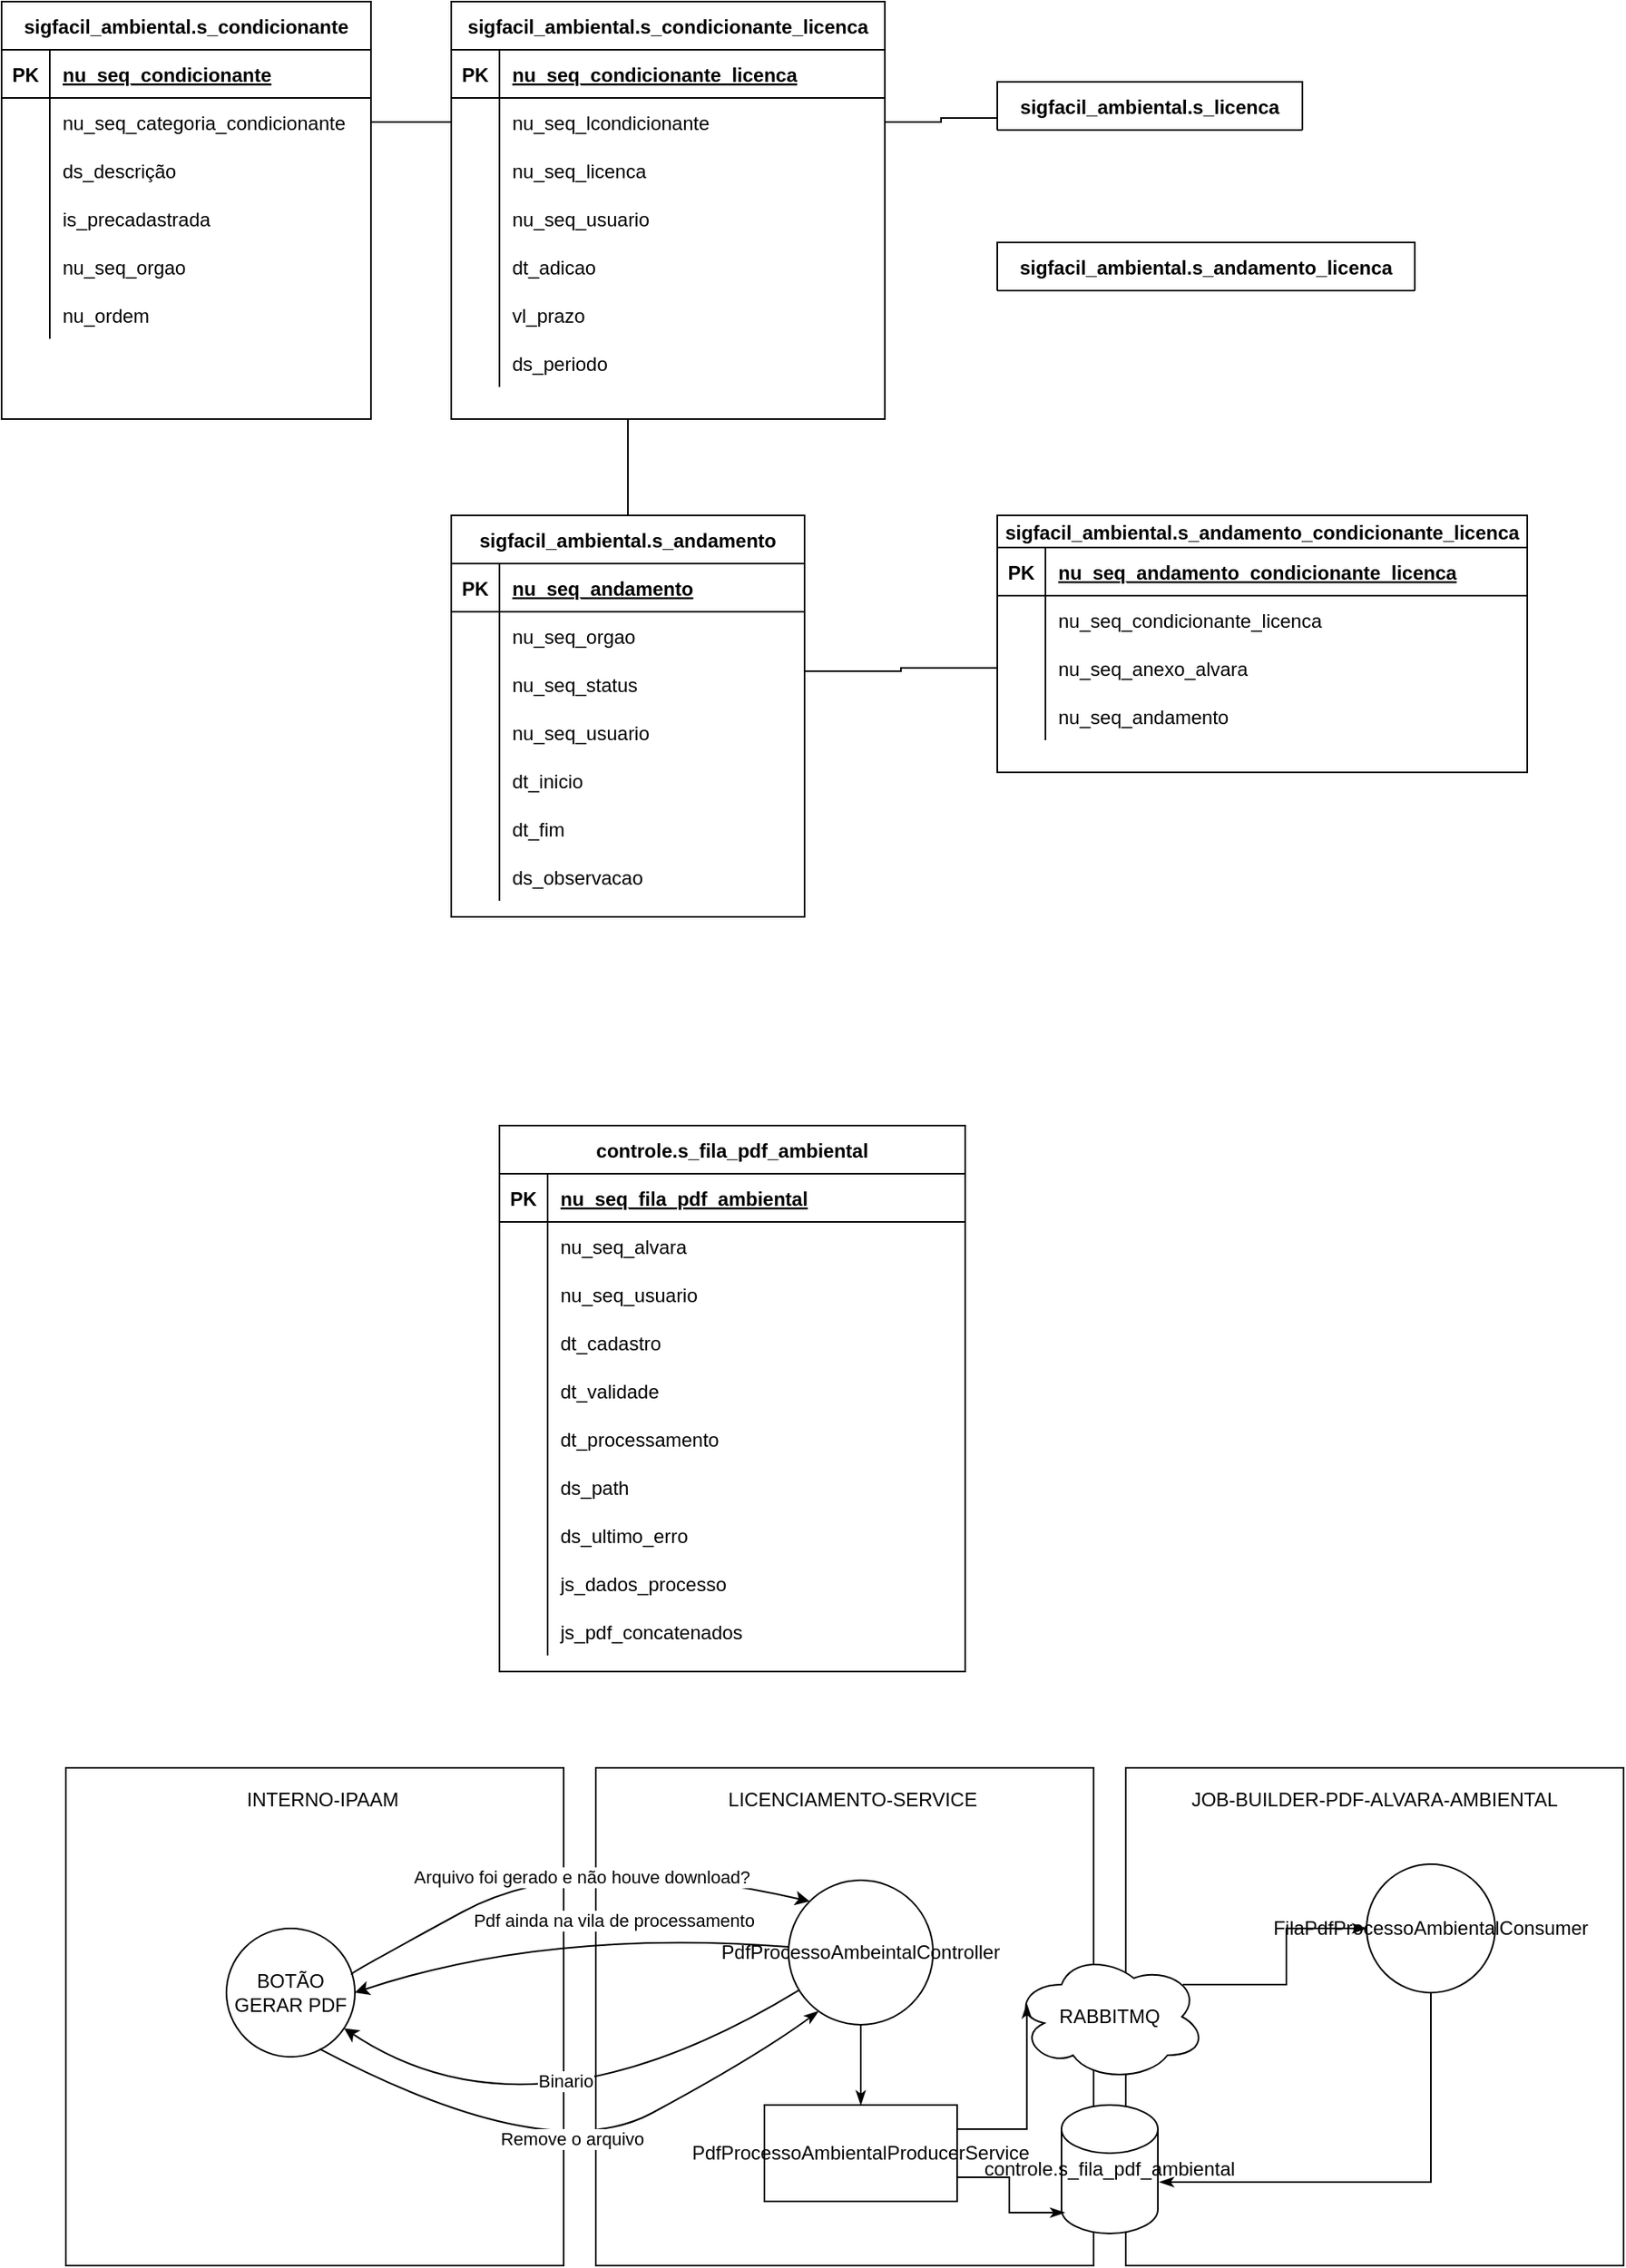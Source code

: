 <mxfile version="13.6.6" type="github">
  <diagram id="R2lEEEUBdFMjLlhIrx00" name="Page-1">
    <mxGraphModel dx="1357" dy="778" grid="1" gridSize="10" guides="1" tooltips="1" connect="1" arrows="1" fold="1" page="1" pageScale="1" pageWidth="850" pageHeight="1100" math="0" shadow="0" extFonts="Permanent Marker^https://fonts.googleapis.com/css?family=Permanent+Marker">
      <root>
        <mxCell id="0" />
        <mxCell id="1" parent="0" />
        <object label="sigfacil_ambiental.s_condicionante" nu_seq_orgao="" id="eV84DK9J-S-9GmUmP68l-13">
          <mxCell style="shape=table;startSize=30;container=1;collapsible=1;childLayout=tableLayout;fixedRows=1;rowLines=0;fontStyle=1;align=center;resizeLast=1;" vertex="1" parent="1">
            <mxGeometry x="20" y="180" width="230" height="260" as="geometry">
              <mxRectangle x="390" y="160" width="230" height="30" as="alternateBounds" />
            </mxGeometry>
          </mxCell>
        </object>
        <mxCell id="eV84DK9J-S-9GmUmP68l-14" value="" style="shape=partialRectangle;collapsible=0;dropTarget=0;pointerEvents=0;fillColor=none;top=0;left=0;bottom=1;right=0;points=[[0,0.5],[1,0.5]];portConstraint=eastwest;" vertex="1" parent="eV84DK9J-S-9GmUmP68l-13">
          <mxGeometry y="30" width="230" height="30" as="geometry" />
        </mxCell>
        <mxCell id="eV84DK9J-S-9GmUmP68l-15" value="PK" style="shape=partialRectangle;connectable=0;fillColor=none;top=0;left=0;bottom=0;right=0;fontStyle=1;overflow=hidden;" vertex="1" parent="eV84DK9J-S-9GmUmP68l-14">
          <mxGeometry width="30" height="30" as="geometry" />
        </mxCell>
        <mxCell id="eV84DK9J-S-9GmUmP68l-16" value="nu_seq_condicionante" style="shape=partialRectangle;connectable=0;fillColor=none;top=0;left=0;bottom=0;right=0;align=left;spacingLeft=6;fontStyle=5;overflow=hidden;" vertex="1" parent="eV84DK9J-S-9GmUmP68l-14">
          <mxGeometry x="30" width="200" height="30" as="geometry" />
        </mxCell>
        <mxCell id="eV84DK9J-S-9GmUmP68l-17" value="" style="shape=partialRectangle;collapsible=0;dropTarget=0;pointerEvents=0;fillColor=none;top=0;left=0;bottom=0;right=0;points=[[0,0.5],[1,0.5]];portConstraint=eastwest;" vertex="1" parent="eV84DK9J-S-9GmUmP68l-13">
          <mxGeometry y="60" width="230" height="30" as="geometry" />
        </mxCell>
        <mxCell id="eV84DK9J-S-9GmUmP68l-18" value="" style="shape=partialRectangle;connectable=0;fillColor=none;top=0;left=0;bottom=0;right=0;editable=1;overflow=hidden;" vertex="1" parent="eV84DK9J-S-9GmUmP68l-17">
          <mxGeometry width="30" height="30" as="geometry" />
        </mxCell>
        <mxCell id="eV84DK9J-S-9GmUmP68l-19" value="nu_seq_categoria_condicionante" style="shape=partialRectangle;connectable=0;fillColor=none;top=0;left=0;bottom=0;right=0;align=left;spacingLeft=6;overflow=hidden;" vertex="1" parent="eV84DK9J-S-9GmUmP68l-17">
          <mxGeometry x="30" width="200" height="30" as="geometry" />
        </mxCell>
        <mxCell id="eV84DK9J-S-9GmUmP68l-20" value="" style="shape=partialRectangle;collapsible=0;dropTarget=0;pointerEvents=0;fillColor=none;top=0;left=0;bottom=0;right=0;points=[[0,0.5],[1,0.5]];portConstraint=eastwest;" vertex="1" parent="eV84DK9J-S-9GmUmP68l-13">
          <mxGeometry y="90" width="230" height="30" as="geometry" />
        </mxCell>
        <mxCell id="eV84DK9J-S-9GmUmP68l-21" value="" style="shape=partialRectangle;connectable=0;fillColor=none;top=0;left=0;bottom=0;right=0;editable=1;overflow=hidden;" vertex="1" parent="eV84DK9J-S-9GmUmP68l-20">
          <mxGeometry width="30" height="30" as="geometry" />
        </mxCell>
        <mxCell id="eV84DK9J-S-9GmUmP68l-22" value="ds_descrição" style="shape=partialRectangle;connectable=0;fillColor=none;top=0;left=0;bottom=0;right=0;align=left;spacingLeft=6;overflow=hidden;" vertex="1" parent="eV84DK9J-S-9GmUmP68l-20">
          <mxGeometry x="30" width="200" height="30" as="geometry" />
        </mxCell>
        <mxCell id="eV84DK9J-S-9GmUmP68l-23" value="" style="shape=partialRectangle;collapsible=0;dropTarget=0;pointerEvents=0;fillColor=none;top=0;left=0;bottom=0;right=0;points=[[0,0.5],[1,0.5]];portConstraint=eastwest;" vertex="1" parent="eV84DK9J-S-9GmUmP68l-13">
          <mxGeometry y="120" width="230" height="30" as="geometry" />
        </mxCell>
        <mxCell id="eV84DK9J-S-9GmUmP68l-24" value="" style="shape=partialRectangle;connectable=0;fillColor=none;top=0;left=0;bottom=0;right=0;editable=1;overflow=hidden;" vertex="1" parent="eV84DK9J-S-9GmUmP68l-23">
          <mxGeometry width="30" height="30" as="geometry" />
        </mxCell>
        <mxCell id="eV84DK9J-S-9GmUmP68l-25" value="is_precadastrada" style="shape=partialRectangle;connectable=0;fillColor=none;top=0;left=0;bottom=0;right=0;align=left;spacingLeft=6;overflow=hidden;" vertex="1" parent="eV84DK9J-S-9GmUmP68l-23">
          <mxGeometry x="30" width="200" height="30" as="geometry" />
        </mxCell>
        <mxCell id="eV84DK9J-S-9GmUmP68l-27" value="" style="shape=partialRectangle;collapsible=0;dropTarget=0;pointerEvents=0;fillColor=none;top=0;left=0;bottom=0;right=0;points=[[0,0.5],[1,0.5]];portConstraint=eastwest;" vertex="1" parent="eV84DK9J-S-9GmUmP68l-13">
          <mxGeometry y="150" width="230" height="30" as="geometry" />
        </mxCell>
        <mxCell id="eV84DK9J-S-9GmUmP68l-28" value="" style="shape=partialRectangle;connectable=0;fillColor=none;top=0;left=0;bottom=0;right=0;editable=1;overflow=hidden;" vertex="1" parent="eV84DK9J-S-9GmUmP68l-27">
          <mxGeometry width="30" height="30" as="geometry" />
        </mxCell>
        <mxCell id="eV84DK9J-S-9GmUmP68l-29" value="nu_seq_orgao" style="shape=partialRectangle;connectable=0;fillColor=none;top=0;left=0;bottom=0;right=0;align=left;spacingLeft=6;overflow=hidden;" vertex="1" parent="eV84DK9J-S-9GmUmP68l-27">
          <mxGeometry x="30" width="200" height="30" as="geometry" />
        </mxCell>
        <mxCell id="eV84DK9J-S-9GmUmP68l-30" value="" style="shape=partialRectangle;collapsible=0;dropTarget=0;pointerEvents=0;fillColor=none;top=0;left=0;bottom=0;right=0;points=[[0,0.5],[1,0.5]];portConstraint=eastwest;" vertex="1" parent="eV84DK9J-S-9GmUmP68l-13">
          <mxGeometry y="180" width="230" height="30" as="geometry" />
        </mxCell>
        <mxCell id="eV84DK9J-S-9GmUmP68l-31" value="" style="shape=partialRectangle;connectable=0;fillColor=none;top=0;left=0;bottom=0;right=0;editable=1;overflow=hidden;" vertex="1" parent="eV84DK9J-S-9GmUmP68l-30">
          <mxGeometry width="30" height="30" as="geometry" />
        </mxCell>
        <mxCell id="eV84DK9J-S-9GmUmP68l-32" value="nu_ordem" style="shape=partialRectangle;connectable=0;fillColor=none;top=0;left=0;bottom=0;right=0;align=left;spacingLeft=6;overflow=hidden;" vertex="1" parent="eV84DK9J-S-9GmUmP68l-30">
          <mxGeometry x="30" width="200" height="30" as="geometry" />
        </mxCell>
        <mxCell id="eV84DK9J-S-9GmUmP68l-59" style="edgeStyle=orthogonalEdgeStyle;rounded=0;orthogonalLoop=1;jettySize=auto;html=1;entryX=1;entryY=0.5;entryDx=0;entryDy=0;endArrow=none;endFill=0;" edge="1" parent="1" source="eV84DK9J-S-9GmUmP68l-50" target="eV84DK9J-S-9GmUmP68l-17">
          <mxGeometry relative="1" as="geometry" />
        </mxCell>
        <mxCell id="eV84DK9J-S-9GmUmP68l-60" style="edgeStyle=orthogonalEdgeStyle;rounded=0;orthogonalLoop=1;jettySize=auto;html=1;entryX=0;entryY=0.75;entryDx=0;entryDy=0;endArrow=none;endFill=0;" edge="1" parent="1" source="eV84DK9J-S-9GmUmP68l-50" target="eV84DK9J-S-9GmUmP68l-33">
          <mxGeometry relative="1" as="geometry" />
        </mxCell>
        <mxCell id="eV84DK9J-S-9GmUmP68l-46" value="sigfacil_ambiental.s_condicionante_licenca" style="shape=table;startSize=30;container=1;collapsible=1;childLayout=tableLayout;fixedRows=1;rowLines=0;fontStyle=1;align=center;resizeLast=1;" vertex="1" parent="1">
          <mxGeometry x="300" y="180" width="270" height="260" as="geometry" />
        </mxCell>
        <mxCell id="eV84DK9J-S-9GmUmP68l-47" value="" style="shape=partialRectangle;collapsible=0;dropTarget=0;pointerEvents=0;fillColor=none;top=0;left=0;bottom=1;right=0;points=[[0,0.5],[1,0.5]];portConstraint=eastwest;" vertex="1" parent="eV84DK9J-S-9GmUmP68l-46">
          <mxGeometry y="30" width="270" height="30" as="geometry" />
        </mxCell>
        <mxCell id="eV84DK9J-S-9GmUmP68l-48" value="PK" style="shape=partialRectangle;connectable=0;fillColor=none;top=0;left=0;bottom=0;right=0;fontStyle=1;overflow=hidden;" vertex="1" parent="eV84DK9J-S-9GmUmP68l-47">
          <mxGeometry width="30" height="30" as="geometry" />
        </mxCell>
        <mxCell id="eV84DK9J-S-9GmUmP68l-49" value="nu_seq_condicionante_licenca" style="shape=partialRectangle;connectable=0;fillColor=none;top=0;left=0;bottom=0;right=0;align=left;spacingLeft=6;fontStyle=5;overflow=hidden;" vertex="1" parent="eV84DK9J-S-9GmUmP68l-47">
          <mxGeometry x="30" width="240" height="30" as="geometry" />
        </mxCell>
        <mxCell id="eV84DK9J-S-9GmUmP68l-50" value="" style="shape=partialRectangle;collapsible=0;dropTarget=0;pointerEvents=0;fillColor=none;top=0;left=0;bottom=0;right=0;points=[[0,0.5],[1,0.5]];portConstraint=eastwest;" vertex="1" parent="eV84DK9J-S-9GmUmP68l-46">
          <mxGeometry y="60" width="270" height="30" as="geometry" />
        </mxCell>
        <mxCell id="eV84DK9J-S-9GmUmP68l-51" value="" style="shape=partialRectangle;connectable=0;fillColor=none;top=0;left=0;bottom=0;right=0;editable=1;overflow=hidden;" vertex="1" parent="eV84DK9J-S-9GmUmP68l-50">
          <mxGeometry width="30" height="30" as="geometry" />
        </mxCell>
        <mxCell id="eV84DK9J-S-9GmUmP68l-52" value="nu_seq_lcondicionante" style="shape=partialRectangle;connectable=0;fillColor=none;top=0;left=0;bottom=0;right=0;align=left;spacingLeft=6;overflow=hidden;" vertex="1" parent="eV84DK9J-S-9GmUmP68l-50">
          <mxGeometry x="30" width="240" height="30" as="geometry" />
        </mxCell>
        <mxCell id="eV84DK9J-S-9GmUmP68l-53" value="" style="shape=partialRectangle;collapsible=0;dropTarget=0;pointerEvents=0;fillColor=none;top=0;left=0;bottom=0;right=0;points=[[0,0.5],[1,0.5]];portConstraint=eastwest;" vertex="1" parent="eV84DK9J-S-9GmUmP68l-46">
          <mxGeometry y="90" width="270" height="30" as="geometry" />
        </mxCell>
        <mxCell id="eV84DK9J-S-9GmUmP68l-54" value="" style="shape=partialRectangle;connectable=0;fillColor=none;top=0;left=0;bottom=0;right=0;editable=1;overflow=hidden;" vertex="1" parent="eV84DK9J-S-9GmUmP68l-53">
          <mxGeometry width="30" height="30" as="geometry" />
        </mxCell>
        <mxCell id="eV84DK9J-S-9GmUmP68l-55" value="nu_seq_licenca" style="shape=partialRectangle;connectable=0;fillColor=none;top=0;left=0;bottom=0;right=0;align=left;spacingLeft=6;overflow=hidden;" vertex="1" parent="eV84DK9J-S-9GmUmP68l-53">
          <mxGeometry x="30" width="240" height="30" as="geometry" />
        </mxCell>
        <mxCell id="eV84DK9J-S-9GmUmP68l-56" value="" style="shape=partialRectangle;collapsible=0;dropTarget=0;pointerEvents=0;fillColor=none;top=0;left=0;bottom=0;right=0;points=[[0,0.5],[1,0.5]];portConstraint=eastwest;" vertex="1" parent="eV84DK9J-S-9GmUmP68l-46">
          <mxGeometry y="120" width="270" height="30" as="geometry" />
        </mxCell>
        <mxCell id="eV84DK9J-S-9GmUmP68l-57" value="" style="shape=partialRectangle;connectable=0;fillColor=none;top=0;left=0;bottom=0;right=0;editable=1;overflow=hidden;" vertex="1" parent="eV84DK9J-S-9GmUmP68l-56">
          <mxGeometry width="30" height="30" as="geometry" />
        </mxCell>
        <mxCell id="eV84DK9J-S-9GmUmP68l-58" value="nu_seq_usuario" style="shape=partialRectangle;connectable=0;fillColor=none;top=0;left=0;bottom=0;right=0;align=left;spacingLeft=6;overflow=hidden;" vertex="1" parent="eV84DK9J-S-9GmUmP68l-56">
          <mxGeometry x="30" width="240" height="30" as="geometry" />
        </mxCell>
        <mxCell id="eV84DK9J-S-9GmUmP68l-61" value="" style="shape=partialRectangle;collapsible=0;dropTarget=0;pointerEvents=0;fillColor=none;top=0;left=0;bottom=0;right=0;points=[[0,0.5],[1,0.5]];portConstraint=eastwest;" vertex="1" parent="eV84DK9J-S-9GmUmP68l-46">
          <mxGeometry y="150" width="270" height="30" as="geometry" />
        </mxCell>
        <mxCell id="eV84DK9J-S-9GmUmP68l-62" value="" style="shape=partialRectangle;connectable=0;fillColor=none;top=0;left=0;bottom=0;right=0;editable=1;overflow=hidden;" vertex="1" parent="eV84DK9J-S-9GmUmP68l-61">
          <mxGeometry width="30" height="30" as="geometry" />
        </mxCell>
        <mxCell id="eV84DK9J-S-9GmUmP68l-63" value="dt_adicao" style="shape=partialRectangle;connectable=0;fillColor=none;top=0;left=0;bottom=0;right=0;align=left;spacingLeft=6;overflow=hidden;" vertex="1" parent="eV84DK9J-S-9GmUmP68l-61">
          <mxGeometry x="30" width="240" height="30" as="geometry" />
        </mxCell>
        <mxCell id="eV84DK9J-S-9GmUmP68l-64" value="" style="shape=partialRectangle;collapsible=0;dropTarget=0;pointerEvents=0;fillColor=none;top=0;left=0;bottom=0;right=0;points=[[0,0.5],[1,0.5]];portConstraint=eastwest;" vertex="1" parent="eV84DK9J-S-9GmUmP68l-46">
          <mxGeometry y="180" width="270" height="30" as="geometry" />
        </mxCell>
        <mxCell id="eV84DK9J-S-9GmUmP68l-65" value="" style="shape=partialRectangle;connectable=0;fillColor=none;top=0;left=0;bottom=0;right=0;editable=1;overflow=hidden;" vertex="1" parent="eV84DK9J-S-9GmUmP68l-64">
          <mxGeometry width="30" height="30" as="geometry" />
        </mxCell>
        <mxCell id="eV84DK9J-S-9GmUmP68l-66" value="vl_prazo" style="shape=partialRectangle;connectable=0;fillColor=none;top=0;left=0;bottom=0;right=0;align=left;spacingLeft=6;overflow=hidden;" vertex="1" parent="eV84DK9J-S-9GmUmP68l-64">
          <mxGeometry x="30" width="240" height="30" as="geometry" />
        </mxCell>
        <mxCell id="eV84DK9J-S-9GmUmP68l-67" value="" style="shape=partialRectangle;collapsible=0;dropTarget=0;pointerEvents=0;fillColor=none;top=0;left=0;bottom=0;right=0;points=[[0,0.5],[1,0.5]];portConstraint=eastwest;" vertex="1" parent="eV84DK9J-S-9GmUmP68l-46">
          <mxGeometry y="210" width="270" height="30" as="geometry" />
        </mxCell>
        <mxCell id="eV84DK9J-S-9GmUmP68l-68" value="" style="shape=partialRectangle;connectable=0;fillColor=none;top=0;left=0;bottom=0;right=0;editable=1;overflow=hidden;" vertex="1" parent="eV84DK9J-S-9GmUmP68l-67">
          <mxGeometry width="30" height="30" as="geometry" />
        </mxCell>
        <mxCell id="eV84DK9J-S-9GmUmP68l-69" value="ds_periodo" style="shape=partialRectangle;connectable=0;fillColor=none;top=0;left=0;bottom=0;right=0;align=left;spacingLeft=6;overflow=hidden;" vertex="1" parent="eV84DK9J-S-9GmUmP68l-67">
          <mxGeometry x="30" width="240" height="30" as="geometry" />
        </mxCell>
        <mxCell id="eV84DK9J-S-9GmUmP68l-119" style="edgeStyle=orthogonalEdgeStyle;rounded=0;orthogonalLoop=1;jettySize=auto;html=1;exitX=0.5;exitY=0;exitDx=0;exitDy=0;endArrow=none;endFill=0;strokeColor=#000000;" edge="1" parent="1" source="eV84DK9J-S-9GmUmP68l-83">
          <mxGeometry relative="1" as="geometry">
            <mxPoint x="410" y="440" as="targetPoint" />
          </mxGeometry>
        </mxCell>
        <mxCell id="eV84DK9J-S-9GmUmP68l-83" value="sigfacil_ambiental.s_andamento" style="shape=table;startSize=30;container=1;collapsible=1;childLayout=tableLayout;fixedRows=1;rowLines=0;fontStyle=1;align=center;resizeLast=1;" vertex="1" parent="1">
          <mxGeometry x="300" y="500" width="220" height="250" as="geometry" />
        </mxCell>
        <mxCell id="eV84DK9J-S-9GmUmP68l-84" value="" style="shape=partialRectangle;collapsible=0;dropTarget=0;pointerEvents=0;fillColor=none;top=0;left=0;bottom=1;right=0;points=[[0,0.5],[1,0.5]];portConstraint=eastwest;" vertex="1" parent="eV84DK9J-S-9GmUmP68l-83">
          <mxGeometry y="30" width="220" height="30" as="geometry" />
        </mxCell>
        <mxCell id="eV84DK9J-S-9GmUmP68l-85" value="PK" style="shape=partialRectangle;connectable=0;fillColor=none;top=0;left=0;bottom=0;right=0;fontStyle=1;overflow=hidden;" vertex="1" parent="eV84DK9J-S-9GmUmP68l-84">
          <mxGeometry width="30" height="30" as="geometry" />
        </mxCell>
        <mxCell id="eV84DK9J-S-9GmUmP68l-86" value="nu_seq_andamento" style="shape=partialRectangle;connectable=0;fillColor=none;top=0;left=0;bottom=0;right=0;align=left;spacingLeft=6;fontStyle=5;overflow=hidden;" vertex="1" parent="eV84DK9J-S-9GmUmP68l-84">
          <mxGeometry x="30" width="190" height="30" as="geometry" />
        </mxCell>
        <mxCell id="eV84DK9J-S-9GmUmP68l-87" value="" style="shape=partialRectangle;collapsible=0;dropTarget=0;pointerEvents=0;fillColor=none;top=0;left=0;bottom=0;right=0;points=[[0,0.5],[1,0.5]];portConstraint=eastwest;" vertex="1" parent="eV84DK9J-S-9GmUmP68l-83">
          <mxGeometry y="60" width="220" height="30" as="geometry" />
        </mxCell>
        <mxCell id="eV84DK9J-S-9GmUmP68l-88" value="" style="shape=partialRectangle;connectable=0;fillColor=none;top=0;left=0;bottom=0;right=0;editable=1;overflow=hidden;" vertex="1" parent="eV84DK9J-S-9GmUmP68l-87">
          <mxGeometry width="30" height="30" as="geometry" />
        </mxCell>
        <mxCell id="eV84DK9J-S-9GmUmP68l-89" value="nu_seq_orgao" style="shape=partialRectangle;connectable=0;fillColor=none;top=0;left=0;bottom=0;right=0;align=left;spacingLeft=6;overflow=hidden;" vertex="1" parent="eV84DK9J-S-9GmUmP68l-87">
          <mxGeometry x="30" width="190" height="30" as="geometry" />
        </mxCell>
        <mxCell id="eV84DK9J-S-9GmUmP68l-90" value="" style="shape=partialRectangle;collapsible=0;dropTarget=0;pointerEvents=0;fillColor=none;top=0;left=0;bottom=0;right=0;points=[[0,0.5],[1,0.5]];portConstraint=eastwest;" vertex="1" parent="eV84DK9J-S-9GmUmP68l-83">
          <mxGeometry y="90" width="220" height="30" as="geometry" />
        </mxCell>
        <mxCell id="eV84DK9J-S-9GmUmP68l-91" value="" style="shape=partialRectangle;connectable=0;fillColor=none;top=0;left=0;bottom=0;right=0;editable=1;overflow=hidden;" vertex="1" parent="eV84DK9J-S-9GmUmP68l-90">
          <mxGeometry width="30" height="30" as="geometry" />
        </mxCell>
        <mxCell id="eV84DK9J-S-9GmUmP68l-92" value="nu_seq_status" style="shape=partialRectangle;connectable=0;fillColor=none;top=0;left=0;bottom=0;right=0;align=left;spacingLeft=6;overflow=hidden;" vertex="1" parent="eV84DK9J-S-9GmUmP68l-90">
          <mxGeometry x="30" width="190" height="30" as="geometry" />
        </mxCell>
        <mxCell id="eV84DK9J-S-9GmUmP68l-93" value="" style="shape=partialRectangle;collapsible=0;dropTarget=0;pointerEvents=0;fillColor=none;top=0;left=0;bottom=0;right=0;points=[[0,0.5],[1,0.5]];portConstraint=eastwest;" vertex="1" parent="eV84DK9J-S-9GmUmP68l-83">
          <mxGeometry y="120" width="220" height="30" as="geometry" />
        </mxCell>
        <mxCell id="eV84DK9J-S-9GmUmP68l-94" value="" style="shape=partialRectangle;connectable=0;fillColor=none;top=0;left=0;bottom=0;right=0;editable=1;overflow=hidden;" vertex="1" parent="eV84DK9J-S-9GmUmP68l-93">
          <mxGeometry width="30" height="30" as="geometry" />
        </mxCell>
        <mxCell id="eV84DK9J-S-9GmUmP68l-95" value="nu_seq_usuario" style="shape=partialRectangle;connectable=0;fillColor=none;top=0;left=0;bottom=0;right=0;align=left;spacingLeft=6;overflow=hidden;" vertex="1" parent="eV84DK9J-S-9GmUmP68l-93">
          <mxGeometry x="30" width="190" height="30" as="geometry" />
        </mxCell>
        <mxCell id="eV84DK9J-S-9GmUmP68l-96" value="" style="shape=partialRectangle;collapsible=0;dropTarget=0;pointerEvents=0;fillColor=none;top=0;left=0;bottom=0;right=0;points=[[0,0.5],[1,0.5]];portConstraint=eastwest;" vertex="1" parent="eV84DK9J-S-9GmUmP68l-83">
          <mxGeometry y="150" width="220" height="30" as="geometry" />
        </mxCell>
        <mxCell id="eV84DK9J-S-9GmUmP68l-97" value="" style="shape=partialRectangle;connectable=0;fillColor=none;top=0;left=0;bottom=0;right=0;editable=1;overflow=hidden;" vertex="1" parent="eV84DK9J-S-9GmUmP68l-96">
          <mxGeometry width="30" height="30" as="geometry" />
        </mxCell>
        <mxCell id="eV84DK9J-S-9GmUmP68l-98" value="dt_inicio" style="shape=partialRectangle;connectable=0;fillColor=none;top=0;left=0;bottom=0;right=0;align=left;spacingLeft=6;overflow=hidden;" vertex="1" parent="eV84DK9J-S-9GmUmP68l-96">
          <mxGeometry x="30" width="190" height="30" as="geometry" />
        </mxCell>
        <mxCell id="eV84DK9J-S-9GmUmP68l-99" value="" style="shape=partialRectangle;collapsible=0;dropTarget=0;pointerEvents=0;fillColor=none;top=0;left=0;bottom=0;right=0;points=[[0,0.5],[1,0.5]];portConstraint=eastwest;" vertex="1" parent="eV84DK9J-S-9GmUmP68l-83">
          <mxGeometry y="180" width="220" height="30" as="geometry" />
        </mxCell>
        <mxCell id="eV84DK9J-S-9GmUmP68l-100" value="" style="shape=partialRectangle;connectable=0;fillColor=none;top=0;left=0;bottom=0;right=0;editable=1;overflow=hidden;" vertex="1" parent="eV84DK9J-S-9GmUmP68l-99">
          <mxGeometry width="30" height="30" as="geometry" />
        </mxCell>
        <mxCell id="eV84DK9J-S-9GmUmP68l-101" value="dt_fim" style="shape=partialRectangle;connectable=0;fillColor=none;top=0;left=0;bottom=0;right=0;align=left;spacingLeft=6;overflow=hidden;" vertex="1" parent="eV84DK9J-S-9GmUmP68l-99">
          <mxGeometry x="30" width="190" height="30" as="geometry" />
        </mxCell>
        <mxCell id="eV84DK9J-S-9GmUmP68l-102" value="" style="shape=partialRectangle;collapsible=0;dropTarget=0;pointerEvents=0;fillColor=none;top=0;left=0;bottom=0;right=0;points=[[0,0.5],[1,0.5]];portConstraint=eastwest;" vertex="1" parent="eV84DK9J-S-9GmUmP68l-83">
          <mxGeometry y="210" width="220" height="30" as="geometry" />
        </mxCell>
        <mxCell id="eV84DK9J-S-9GmUmP68l-103" value="" style="shape=partialRectangle;connectable=0;fillColor=none;top=0;left=0;bottom=0;right=0;editable=1;overflow=hidden;" vertex="1" parent="eV84DK9J-S-9GmUmP68l-102">
          <mxGeometry width="30" height="30" as="geometry" />
        </mxCell>
        <mxCell id="eV84DK9J-S-9GmUmP68l-104" value="ds_observacao" style="shape=partialRectangle;connectable=0;fillColor=none;top=0;left=0;bottom=0;right=0;align=left;spacingLeft=6;overflow=hidden;" vertex="1" parent="eV84DK9J-S-9GmUmP68l-102">
          <mxGeometry x="30" width="190" height="30" as="geometry" />
        </mxCell>
        <mxCell id="eV84DK9J-S-9GmUmP68l-105" value="sigfacil_ambiental.s_andamento_condicionante_licenca" style="shape=table;startSize=20;container=1;collapsible=1;childLayout=tableLayout;fixedRows=1;rowLines=0;fontStyle=1;align=center;resizeLast=1;" vertex="1" parent="1">
          <mxGeometry x="640" y="500" width="330" height="160" as="geometry">
            <mxRectangle x="660" y="570" width="350" height="30" as="alternateBounds" />
          </mxGeometry>
        </mxCell>
        <mxCell id="eV84DK9J-S-9GmUmP68l-106" value="" style="shape=partialRectangle;collapsible=0;dropTarget=0;pointerEvents=0;fillColor=none;top=0;left=0;bottom=1;right=0;points=[[0,0.5],[1,0.5]];portConstraint=eastwest;" vertex="1" parent="eV84DK9J-S-9GmUmP68l-105">
          <mxGeometry y="20" width="330" height="30" as="geometry" />
        </mxCell>
        <mxCell id="eV84DK9J-S-9GmUmP68l-107" value="PK" style="shape=partialRectangle;connectable=0;fillColor=none;top=0;left=0;bottom=0;right=0;fontStyle=1;overflow=hidden;" vertex="1" parent="eV84DK9J-S-9GmUmP68l-106">
          <mxGeometry width="30" height="30" as="geometry" />
        </mxCell>
        <mxCell id="eV84DK9J-S-9GmUmP68l-108" value="nu_seq_andamento_condicionante_licenca" style="shape=partialRectangle;connectable=0;fillColor=none;top=0;left=0;bottom=0;right=0;align=left;spacingLeft=6;fontStyle=5;overflow=hidden;" vertex="1" parent="eV84DK9J-S-9GmUmP68l-106">
          <mxGeometry x="30" width="300" height="30" as="geometry" />
        </mxCell>
        <mxCell id="eV84DK9J-S-9GmUmP68l-109" value="" style="shape=partialRectangle;collapsible=0;dropTarget=0;pointerEvents=0;fillColor=none;top=0;left=0;bottom=0;right=0;points=[[0,0.5],[1,0.5]];portConstraint=eastwest;" vertex="1" parent="eV84DK9J-S-9GmUmP68l-105">
          <mxGeometry y="50" width="330" height="30" as="geometry" />
        </mxCell>
        <mxCell id="eV84DK9J-S-9GmUmP68l-110" value="" style="shape=partialRectangle;connectable=0;fillColor=none;top=0;left=0;bottom=0;right=0;editable=1;overflow=hidden;" vertex="1" parent="eV84DK9J-S-9GmUmP68l-109">
          <mxGeometry width="30" height="30" as="geometry" />
        </mxCell>
        <mxCell id="eV84DK9J-S-9GmUmP68l-111" value="nu_seq_condicionante_licenca" style="shape=partialRectangle;connectable=0;fillColor=none;top=0;left=0;bottom=0;right=0;align=left;spacingLeft=6;overflow=hidden;" vertex="1" parent="eV84DK9J-S-9GmUmP68l-109">
          <mxGeometry x="30" width="300" height="30" as="geometry" />
        </mxCell>
        <mxCell id="eV84DK9J-S-9GmUmP68l-112" value="" style="shape=partialRectangle;collapsible=0;dropTarget=0;pointerEvents=0;fillColor=none;top=0;left=0;bottom=0;right=0;points=[[0,0.5],[1,0.5]];portConstraint=eastwest;" vertex="1" parent="eV84DK9J-S-9GmUmP68l-105">
          <mxGeometry y="80" width="330" height="30" as="geometry" />
        </mxCell>
        <mxCell id="eV84DK9J-S-9GmUmP68l-113" value="" style="shape=partialRectangle;connectable=0;fillColor=none;top=0;left=0;bottom=0;right=0;editable=1;overflow=hidden;" vertex="1" parent="eV84DK9J-S-9GmUmP68l-112">
          <mxGeometry width="30" height="30" as="geometry" />
        </mxCell>
        <mxCell id="eV84DK9J-S-9GmUmP68l-114" value="nu_seq_anexo_alvara" style="shape=partialRectangle;connectable=0;fillColor=none;top=0;left=0;bottom=0;right=0;align=left;spacingLeft=6;overflow=hidden;" vertex="1" parent="eV84DK9J-S-9GmUmP68l-112">
          <mxGeometry x="30" width="300" height="30" as="geometry" />
        </mxCell>
        <mxCell id="eV84DK9J-S-9GmUmP68l-115" value="" style="shape=partialRectangle;collapsible=0;dropTarget=0;pointerEvents=0;fillColor=none;top=0;left=0;bottom=0;right=0;points=[[0,0.5],[1,0.5]];portConstraint=eastwest;" vertex="1" parent="eV84DK9J-S-9GmUmP68l-105">
          <mxGeometry y="110" width="330" height="30" as="geometry" />
        </mxCell>
        <mxCell id="eV84DK9J-S-9GmUmP68l-116" value="" style="shape=partialRectangle;connectable=0;fillColor=none;top=0;left=0;bottom=0;right=0;editable=1;overflow=hidden;" vertex="1" parent="eV84DK9J-S-9GmUmP68l-115">
          <mxGeometry width="30" height="30" as="geometry" />
        </mxCell>
        <mxCell id="eV84DK9J-S-9GmUmP68l-117" value="nu_seq_andamento" style="shape=partialRectangle;connectable=0;fillColor=none;top=0;left=0;bottom=0;right=0;align=left;spacingLeft=6;overflow=hidden;" vertex="1" parent="eV84DK9J-S-9GmUmP68l-115">
          <mxGeometry x="30" width="300" height="30" as="geometry" />
        </mxCell>
        <mxCell id="eV84DK9J-S-9GmUmP68l-118" style="edgeStyle=orthogonalEdgeStyle;rounded=0;orthogonalLoop=1;jettySize=auto;html=1;exitX=0;exitY=0.5;exitDx=0;exitDy=0;entryX=1;entryY=0.233;entryDx=0;entryDy=0;entryPerimeter=0;endArrow=none;endFill=0;" edge="1" parent="1" source="eV84DK9J-S-9GmUmP68l-112" target="eV84DK9J-S-9GmUmP68l-90">
          <mxGeometry relative="1" as="geometry" />
        </mxCell>
        <mxCell id="eV84DK9J-S-9GmUmP68l-70" value="sigfacil_ambiental.s_andamento_licenca" style="shape=table;startSize=30;container=1;collapsible=1;childLayout=tableLayout;fixedRows=1;rowLines=0;fontStyle=1;align=center;resizeLast=1;" vertex="1" collapsed="1" parent="1">
          <mxGeometry x="640" y="330" width="260" height="30" as="geometry">
            <mxRectangle x="630" y="520" width="180" height="160" as="alternateBounds" />
          </mxGeometry>
        </mxCell>
        <mxCell id="eV84DK9J-S-9GmUmP68l-71" value="" style="shape=partialRectangle;collapsible=0;dropTarget=0;pointerEvents=0;fillColor=none;top=0;left=0;bottom=1;right=0;points=[[0,0.5],[1,0.5]];portConstraint=eastwest;" vertex="1" parent="eV84DK9J-S-9GmUmP68l-70">
          <mxGeometry y="30" width="180" height="30" as="geometry" />
        </mxCell>
        <mxCell id="eV84DK9J-S-9GmUmP68l-72" value="PK" style="shape=partialRectangle;connectable=0;fillColor=none;top=0;left=0;bottom=0;right=0;fontStyle=1;overflow=hidden;" vertex="1" parent="eV84DK9J-S-9GmUmP68l-71">
          <mxGeometry width="30" height="30" as="geometry" />
        </mxCell>
        <mxCell id="eV84DK9J-S-9GmUmP68l-73" value="UniqueID" style="shape=partialRectangle;connectable=0;fillColor=none;top=0;left=0;bottom=0;right=0;align=left;spacingLeft=6;fontStyle=5;overflow=hidden;" vertex="1" parent="eV84DK9J-S-9GmUmP68l-71">
          <mxGeometry x="30" width="150" height="30" as="geometry" />
        </mxCell>
        <mxCell id="eV84DK9J-S-9GmUmP68l-74" value="" style="shape=partialRectangle;collapsible=0;dropTarget=0;pointerEvents=0;fillColor=none;top=0;left=0;bottom=0;right=0;points=[[0,0.5],[1,0.5]];portConstraint=eastwest;" vertex="1" parent="eV84DK9J-S-9GmUmP68l-70">
          <mxGeometry y="60" width="180" height="30" as="geometry" />
        </mxCell>
        <mxCell id="eV84DK9J-S-9GmUmP68l-75" value="" style="shape=partialRectangle;connectable=0;fillColor=none;top=0;left=0;bottom=0;right=0;editable=1;overflow=hidden;" vertex="1" parent="eV84DK9J-S-9GmUmP68l-74">
          <mxGeometry width="30" height="30" as="geometry" />
        </mxCell>
        <mxCell id="eV84DK9J-S-9GmUmP68l-76" value="Row 1" style="shape=partialRectangle;connectable=0;fillColor=none;top=0;left=0;bottom=0;right=0;align=left;spacingLeft=6;overflow=hidden;" vertex="1" parent="eV84DK9J-S-9GmUmP68l-74">
          <mxGeometry x="30" width="150" height="30" as="geometry" />
        </mxCell>
        <mxCell id="eV84DK9J-S-9GmUmP68l-77" value="" style="shape=partialRectangle;collapsible=0;dropTarget=0;pointerEvents=0;fillColor=none;top=0;left=0;bottom=0;right=0;points=[[0,0.5],[1,0.5]];portConstraint=eastwest;" vertex="1" parent="eV84DK9J-S-9GmUmP68l-70">
          <mxGeometry y="90" width="180" height="30" as="geometry" />
        </mxCell>
        <mxCell id="eV84DK9J-S-9GmUmP68l-78" value="" style="shape=partialRectangle;connectable=0;fillColor=none;top=0;left=0;bottom=0;right=0;editable=1;overflow=hidden;" vertex="1" parent="eV84DK9J-S-9GmUmP68l-77">
          <mxGeometry width="30" height="30" as="geometry" />
        </mxCell>
        <mxCell id="eV84DK9J-S-9GmUmP68l-79" value="Row 2" style="shape=partialRectangle;connectable=0;fillColor=none;top=0;left=0;bottom=0;right=0;align=left;spacingLeft=6;overflow=hidden;" vertex="1" parent="eV84DK9J-S-9GmUmP68l-77">
          <mxGeometry x="30" width="150" height="30" as="geometry" />
        </mxCell>
        <mxCell id="eV84DK9J-S-9GmUmP68l-80" value="" style="shape=partialRectangle;collapsible=0;dropTarget=0;pointerEvents=0;fillColor=none;top=0;left=0;bottom=0;right=0;points=[[0,0.5],[1,0.5]];portConstraint=eastwest;" vertex="1" parent="eV84DK9J-S-9GmUmP68l-70">
          <mxGeometry y="120" width="180" height="30" as="geometry" />
        </mxCell>
        <mxCell id="eV84DK9J-S-9GmUmP68l-81" value="" style="shape=partialRectangle;connectable=0;fillColor=none;top=0;left=0;bottom=0;right=0;editable=1;overflow=hidden;" vertex="1" parent="eV84DK9J-S-9GmUmP68l-80">
          <mxGeometry width="30" height="30" as="geometry" />
        </mxCell>
        <mxCell id="eV84DK9J-S-9GmUmP68l-82" value="Row 3" style="shape=partialRectangle;connectable=0;fillColor=none;top=0;left=0;bottom=0;right=0;align=left;spacingLeft=6;overflow=hidden;" vertex="1" parent="eV84DK9J-S-9GmUmP68l-80">
          <mxGeometry x="30" width="150" height="30" as="geometry" />
        </mxCell>
        <mxCell id="eV84DK9J-S-9GmUmP68l-33" value="sigfacil_ambiental.s_licenca" style="shape=table;startSize=30;container=1;collapsible=1;childLayout=tableLayout;fixedRows=1;rowLines=0;fontStyle=1;align=center;resizeLast=1;" vertex="1" collapsed="1" parent="1">
          <mxGeometry x="640" y="230" width="190" height="30" as="geometry">
            <mxRectangle x="560" y="180" width="180" height="160" as="alternateBounds" />
          </mxGeometry>
        </mxCell>
        <mxCell id="eV84DK9J-S-9GmUmP68l-34" value="" style="shape=partialRectangle;collapsible=0;dropTarget=0;pointerEvents=0;fillColor=none;top=0;left=0;bottom=1;right=0;points=[[0,0.5],[1,0.5]];portConstraint=eastwest;" vertex="1" parent="eV84DK9J-S-9GmUmP68l-33">
          <mxGeometry y="30" width="180" height="30" as="geometry" />
        </mxCell>
        <mxCell id="eV84DK9J-S-9GmUmP68l-35" value="PK" style="shape=partialRectangle;connectable=0;fillColor=none;top=0;left=0;bottom=0;right=0;fontStyle=1;overflow=hidden;" vertex="1" parent="eV84DK9J-S-9GmUmP68l-34">
          <mxGeometry width="30" height="30" as="geometry" />
        </mxCell>
        <mxCell id="eV84DK9J-S-9GmUmP68l-36" value="UniqueID" style="shape=partialRectangle;connectable=0;fillColor=none;top=0;left=0;bottom=0;right=0;align=left;spacingLeft=6;fontStyle=5;overflow=hidden;" vertex="1" parent="eV84DK9J-S-9GmUmP68l-34">
          <mxGeometry x="30" width="150" height="30" as="geometry" />
        </mxCell>
        <mxCell id="eV84DK9J-S-9GmUmP68l-37" value="" style="shape=partialRectangle;collapsible=0;dropTarget=0;pointerEvents=0;fillColor=none;top=0;left=0;bottom=0;right=0;points=[[0,0.5],[1,0.5]];portConstraint=eastwest;" vertex="1" parent="eV84DK9J-S-9GmUmP68l-33">
          <mxGeometry y="60" width="180" height="30" as="geometry" />
        </mxCell>
        <mxCell id="eV84DK9J-S-9GmUmP68l-38" value="" style="shape=partialRectangle;connectable=0;fillColor=none;top=0;left=0;bottom=0;right=0;editable=1;overflow=hidden;" vertex="1" parent="eV84DK9J-S-9GmUmP68l-37">
          <mxGeometry width="30" height="30" as="geometry" />
        </mxCell>
        <mxCell id="eV84DK9J-S-9GmUmP68l-39" value="Row 1" style="shape=partialRectangle;connectable=0;fillColor=none;top=0;left=0;bottom=0;right=0;align=left;spacingLeft=6;overflow=hidden;" vertex="1" parent="eV84DK9J-S-9GmUmP68l-37">
          <mxGeometry x="30" width="150" height="30" as="geometry" />
        </mxCell>
        <mxCell id="eV84DK9J-S-9GmUmP68l-40" value="" style="shape=partialRectangle;collapsible=0;dropTarget=0;pointerEvents=0;fillColor=none;top=0;left=0;bottom=0;right=0;points=[[0,0.5],[1,0.5]];portConstraint=eastwest;" vertex="1" parent="eV84DK9J-S-9GmUmP68l-33">
          <mxGeometry y="90" width="180" height="30" as="geometry" />
        </mxCell>
        <mxCell id="eV84DK9J-S-9GmUmP68l-41" value="" style="shape=partialRectangle;connectable=0;fillColor=none;top=0;left=0;bottom=0;right=0;editable=1;overflow=hidden;" vertex="1" parent="eV84DK9J-S-9GmUmP68l-40">
          <mxGeometry width="30" height="30" as="geometry" />
        </mxCell>
        <mxCell id="eV84DK9J-S-9GmUmP68l-42" value="Row 2" style="shape=partialRectangle;connectable=0;fillColor=none;top=0;left=0;bottom=0;right=0;align=left;spacingLeft=6;overflow=hidden;" vertex="1" parent="eV84DK9J-S-9GmUmP68l-40">
          <mxGeometry x="30" width="150" height="30" as="geometry" />
        </mxCell>
        <mxCell id="eV84DK9J-S-9GmUmP68l-43" value="" style="shape=partialRectangle;collapsible=0;dropTarget=0;pointerEvents=0;fillColor=none;top=0;left=0;bottom=0;right=0;points=[[0,0.5],[1,0.5]];portConstraint=eastwest;" vertex="1" parent="eV84DK9J-S-9GmUmP68l-33">
          <mxGeometry y="120" width="180" height="30" as="geometry" />
        </mxCell>
        <mxCell id="eV84DK9J-S-9GmUmP68l-44" value="" style="shape=partialRectangle;connectable=0;fillColor=none;top=0;left=0;bottom=0;right=0;editable=1;overflow=hidden;" vertex="1" parent="eV84DK9J-S-9GmUmP68l-43">
          <mxGeometry width="30" height="30" as="geometry" />
        </mxCell>
        <mxCell id="eV84DK9J-S-9GmUmP68l-45" value="Row 3" style="shape=partialRectangle;connectable=0;fillColor=none;top=0;left=0;bottom=0;right=0;align=left;spacingLeft=6;overflow=hidden;" vertex="1" parent="eV84DK9J-S-9GmUmP68l-43">
          <mxGeometry x="30" width="150" height="30" as="geometry" />
        </mxCell>
        <mxCell id="eV84DK9J-S-9GmUmP68l-120" value="controle.s_fila_pdf_ambiental" style="shape=table;startSize=30;container=1;collapsible=1;childLayout=tableLayout;fixedRows=1;rowLines=0;fontStyle=1;align=center;resizeLast=1;" vertex="1" parent="1">
          <mxGeometry x="330" y="880" width="290" height="340" as="geometry" />
        </mxCell>
        <mxCell id="eV84DK9J-S-9GmUmP68l-121" value="" style="shape=partialRectangle;collapsible=0;dropTarget=0;pointerEvents=0;fillColor=none;top=0;left=0;bottom=1;right=0;points=[[0,0.5],[1,0.5]];portConstraint=eastwest;" vertex="1" parent="eV84DK9J-S-9GmUmP68l-120">
          <mxGeometry y="30" width="290" height="30" as="geometry" />
        </mxCell>
        <mxCell id="eV84DK9J-S-9GmUmP68l-122" value="PK" style="shape=partialRectangle;connectable=0;fillColor=none;top=0;left=0;bottom=0;right=0;fontStyle=1;overflow=hidden;" vertex="1" parent="eV84DK9J-S-9GmUmP68l-121">
          <mxGeometry width="30" height="30" as="geometry" />
        </mxCell>
        <mxCell id="eV84DK9J-S-9GmUmP68l-123" value="nu_seq_fila_pdf_ambiental" style="shape=partialRectangle;connectable=0;fillColor=none;top=0;left=0;bottom=0;right=0;align=left;spacingLeft=6;fontStyle=5;overflow=hidden;" vertex="1" parent="eV84DK9J-S-9GmUmP68l-121">
          <mxGeometry x="30" width="260" height="30" as="geometry" />
        </mxCell>
        <mxCell id="eV84DK9J-S-9GmUmP68l-124" value="" style="shape=partialRectangle;collapsible=0;dropTarget=0;pointerEvents=0;fillColor=none;top=0;left=0;bottom=0;right=0;points=[[0,0.5],[1,0.5]];portConstraint=eastwest;" vertex="1" parent="eV84DK9J-S-9GmUmP68l-120">
          <mxGeometry y="60" width="290" height="30" as="geometry" />
        </mxCell>
        <mxCell id="eV84DK9J-S-9GmUmP68l-125" value="" style="shape=partialRectangle;connectable=0;fillColor=none;top=0;left=0;bottom=0;right=0;editable=1;overflow=hidden;" vertex="1" parent="eV84DK9J-S-9GmUmP68l-124">
          <mxGeometry width="30" height="30" as="geometry" />
        </mxCell>
        <mxCell id="eV84DK9J-S-9GmUmP68l-126" value="nu_seq_alvara" style="shape=partialRectangle;connectable=0;fillColor=none;top=0;left=0;bottom=0;right=0;align=left;spacingLeft=6;overflow=hidden;" vertex="1" parent="eV84DK9J-S-9GmUmP68l-124">
          <mxGeometry x="30" width="260" height="30" as="geometry" />
        </mxCell>
        <mxCell id="eV84DK9J-S-9GmUmP68l-127" value="" style="shape=partialRectangle;collapsible=0;dropTarget=0;pointerEvents=0;fillColor=none;top=0;left=0;bottom=0;right=0;points=[[0,0.5],[1,0.5]];portConstraint=eastwest;" vertex="1" parent="eV84DK9J-S-9GmUmP68l-120">
          <mxGeometry y="90" width="290" height="30" as="geometry" />
        </mxCell>
        <mxCell id="eV84DK9J-S-9GmUmP68l-128" value="" style="shape=partialRectangle;connectable=0;fillColor=none;top=0;left=0;bottom=0;right=0;editable=1;overflow=hidden;" vertex="1" parent="eV84DK9J-S-9GmUmP68l-127">
          <mxGeometry width="30" height="30" as="geometry" />
        </mxCell>
        <mxCell id="eV84DK9J-S-9GmUmP68l-129" value="nu_seq_usuario" style="shape=partialRectangle;connectable=0;fillColor=none;top=0;left=0;bottom=0;right=0;align=left;spacingLeft=6;overflow=hidden;" vertex="1" parent="eV84DK9J-S-9GmUmP68l-127">
          <mxGeometry x="30" width="260" height="30" as="geometry" />
        </mxCell>
        <mxCell id="eV84DK9J-S-9GmUmP68l-130" value="" style="shape=partialRectangle;collapsible=0;dropTarget=0;pointerEvents=0;fillColor=none;top=0;left=0;bottom=0;right=0;points=[[0,0.5],[1,0.5]];portConstraint=eastwest;" vertex="1" parent="eV84DK9J-S-9GmUmP68l-120">
          <mxGeometry y="120" width="290" height="30" as="geometry" />
        </mxCell>
        <mxCell id="eV84DK9J-S-9GmUmP68l-131" value="" style="shape=partialRectangle;connectable=0;fillColor=none;top=0;left=0;bottom=0;right=0;editable=1;overflow=hidden;" vertex="1" parent="eV84DK9J-S-9GmUmP68l-130">
          <mxGeometry width="30" height="30" as="geometry" />
        </mxCell>
        <mxCell id="eV84DK9J-S-9GmUmP68l-132" value="dt_cadastro" style="shape=partialRectangle;connectable=0;fillColor=none;top=0;left=0;bottom=0;right=0;align=left;spacingLeft=6;overflow=hidden;" vertex="1" parent="eV84DK9J-S-9GmUmP68l-130">
          <mxGeometry x="30" width="260" height="30" as="geometry" />
        </mxCell>
        <mxCell id="eV84DK9J-S-9GmUmP68l-133" value="" style="shape=partialRectangle;collapsible=0;dropTarget=0;pointerEvents=0;fillColor=none;top=0;left=0;bottom=0;right=0;points=[[0,0.5],[1,0.5]];portConstraint=eastwest;" vertex="1" parent="eV84DK9J-S-9GmUmP68l-120">
          <mxGeometry y="150" width="290" height="30" as="geometry" />
        </mxCell>
        <mxCell id="eV84DK9J-S-9GmUmP68l-134" value="" style="shape=partialRectangle;connectable=0;fillColor=none;top=0;left=0;bottom=0;right=0;editable=1;overflow=hidden;" vertex="1" parent="eV84DK9J-S-9GmUmP68l-133">
          <mxGeometry width="30" height="30" as="geometry" />
        </mxCell>
        <mxCell id="eV84DK9J-S-9GmUmP68l-135" value="dt_validade" style="shape=partialRectangle;connectable=0;fillColor=none;top=0;left=0;bottom=0;right=0;align=left;spacingLeft=6;overflow=hidden;" vertex="1" parent="eV84DK9J-S-9GmUmP68l-133">
          <mxGeometry x="30" width="260" height="30" as="geometry" />
        </mxCell>
        <mxCell id="eV84DK9J-S-9GmUmP68l-136" value="" style="shape=partialRectangle;collapsible=0;dropTarget=0;pointerEvents=0;fillColor=none;top=0;left=0;bottom=0;right=0;points=[[0,0.5],[1,0.5]];portConstraint=eastwest;" vertex="1" parent="eV84DK9J-S-9GmUmP68l-120">
          <mxGeometry y="180" width="290" height="30" as="geometry" />
        </mxCell>
        <mxCell id="eV84DK9J-S-9GmUmP68l-137" value="" style="shape=partialRectangle;connectable=0;fillColor=none;top=0;left=0;bottom=0;right=0;editable=1;overflow=hidden;" vertex="1" parent="eV84DK9J-S-9GmUmP68l-136">
          <mxGeometry width="30" height="30" as="geometry" />
        </mxCell>
        <mxCell id="eV84DK9J-S-9GmUmP68l-138" value="dt_processamento" style="shape=partialRectangle;connectable=0;fillColor=none;top=0;left=0;bottom=0;right=0;align=left;spacingLeft=6;overflow=hidden;" vertex="1" parent="eV84DK9J-S-9GmUmP68l-136">
          <mxGeometry x="30" width="260" height="30" as="geometry" />
        </mxCell>
        <mxCell id="eV84DK9J-S-9GmUmP68l-139" value="" style="shape=partialRectangle;collapsible=0;dropTarget=0;pointerEvents=0;fillColor=none;top=0;left=0;bottom=0;right=0;points=[[0,0.5],[1,0.5]];portConstraint=eastwest;" vertex="1" parent="eV84DK9J-S-9GmUmP68l-120">
          <mxGeometry y="210" width="290" height="30" as="geometry" />
        </mxCell>
        <mxCell id="eV84DK9J-S-9GmUmP68l-140" value="" style="shape=partialRectangle;connectable=0;fillColor=none;top=0;left=0;bottom=0;right=0;editable=1;overflow=hidden;" vertex="1" parent="eV84DK9J-S-9GmUmP68l-139">
          <mxGeometry width="30" height="30" as="geometry" />
        </mxCell>
        <mxCell id="eV84DK9J-S-9GmUmP68l-141" value="ds_path" style="shape=partialRectangle;connectable=0;fillColor=none;top=0;left=0;bottom=0;right=0;align=left;spacingLeft=6;overflow=hidden;" vertex="1" parent="eV84DK9J-S-9GmUmP68l-139">
          <mxGeometry x="30" width="260" height="30" as="geometry" />
        </mxCell>
        <mxCell id="eV84DK9J-S-9GmUmP68l-142" value="" style="shape=partialRectangle;collapsible=0;dropTarget=0;pointerEvents=0;fillColor=none;top=0;left=0;bottom=0;right=0;points=[[0,0.5],[1,0.5]];portConstraint=eastwest;" vertex="1" parent="eV84DK9J-S-9GmUmP68l-120">
          <mxGeometry y="240" width="290" height="30" as="geometry" />
        </mxCell>
        <mxCell id="eV84DK9J-S-9GmUmP68l-143" value="" style="shape=partialRectangle;connectable=0;fillColor=none;top=0;left=0;bottom=0;right=0;editable=1;overflow=hidden;" vertex="1" parent="eV84DK9J-S-9GmUmP68l-142">
          <mxGeometry width="30" height="30" as="geometry" />
        </mxCell>
        <mxCell id="eV84DK9J-S-9GmUmP68l-144" value="ds_ultimo_erro" style="shape=partialRectangle;connectable=0;fillColor=none;top=0;left=0;bottom=0;right=0;align=left;spacingLeft=6;overflow=hidden;" vertex="1" parent="eV84DK9J-S-9GmUmP68l-142">
          <mxGeometry x="30" width="260" height="30" as="geometry" />
        </mxCell>
        <mxCell id="eV84DK9J-S-9GmUmP68l-145" value="" style="shape=partialRectangle;collapsible=0;dropTarget=0;pointerEvents=0;fillColor=none;top=0;left=0;bottom=0;right=0;points=[[0,0.5],[1,0.5]];portConstraint=eastwest;" vertex="1" parent="eV84DK9J-S-9GmUmP68l-120">
          <mxGeometry y="270" width="290" height="30" as="geometry" />
        </mxCell>
        <mxCell id="eV84DK9J-S-9GmUmP68l-146" value="" style="shape=partialRectangle;connectable=0;fillColor=none;top=0;left=0;bottom=0;right=0;editable=1;overflow=hidden;" vertex="1" parent="eV84DK9J-S-9GmUmP68l-145">
          <mxGeometry width="30" height="30" as="geometry" />
        </mxCell>
        <mxCell id="eV84DK9J-S-9GmUmP68l-147" value="js_dados_processo" style="shape=partialRectangle;connectable=0;fillColor=none;top=0;left=0;bottom=0;right=0;align=left;spacingLeft=6;overflow=hidden;" vertex="1" parent="eV84DK9J-S-9GmUmP68l-145">
          <mxGeometry x="30" width="260" height="30" as="geometry" />
        </mxCell>
        <mxCell id="eV84DK9J-S-9GmUmP68l-148" value="" style="shape=partialRectangle;collapsible=0;dropTarget=0;pointerEvents=0;fillColor=none;top=0;left=0;bottom=0;right=0;points=[[0,0.5],[1,0.5]];portConstraint=eastwest;" vertex="1" parent="eV84DK9J-S-9GmUmP68l-120">
          <mxGeometry y="300" width="290" height="30" as="geometry" />
        </mxCell>
        <mxCell id="eV84DK9J-S-9GmUmP68l-149" value="" style="shape=partialRectangle;connectable=0;fillColor=none;top=0;left=0;bottom=0;right=0;editable=1;overflow=hidden;" vertex="1" parent="eV84DK9J-S-9GmUmP68l-148">
          <mxGeometry width="30" height="30" as="geometry" />
        </mxCell>
        <mxCell id="eV84DK9J-S-9GmUmP68l-150" value="js_pdf_concatenados" style="shape=partialRectangle;connectable=0;fillColor=none;top=0;left=0;bottom=0;right=0;align=left;spacingLeft=6;overflow=hidden;" vertex="1" parent="eV84DK9J-S-9GmUmP68l-148">
          <mxGeometry x="30" width="260" height="30" as="geometry" />
        </mxCell>
        <mxCell id="eV84DK9J-S-9GmUmP68l-151" value="" style="whiteSpace=wrap;html=1;aspect=fixed;" vertex="1" parent="1">
          <mxGeometry x="390" y="1280" width="310" height="310" as="geometry" />
        </mxCell>
        <mxCell id="eV84DK9J-S-9GmUmP68l-152" value="" style="whiteSpace=wrap;html=1;aspect=fixed;" vertex="1" parent="1">
          <mxGeometry x="720" y="1280" width="310" height="310" as="geometry" />
        </mxCell>
        <mxCell id="eV84DK9J-S-9GmUmP68l-154" value="LICENCIAMENTO-SERVICE" style="text;html=1;strokeColor=none;fillColor=none;align=center;verticalAlign=middle;whiteSpace=wrap;rounded=0;" vertex="1" parent="1">
          <mxGeometry x="460" y="1290" width="180" height="20" as="geometry" />
        </mxCell>
        <mxCell id="eV84DK9J-S-9GmUmP68l-155" value="JOB-BUILDER-PDF-ALVARA-AMBIENTAL" style="text;html=1;strokeColor=none;fillColor=none;align=center;verticalAlign=middle;whiteSpace=wrap;rounded=0;" vertex="1" parent="1">
          <mxGeometry x="750" y="1290" width="250" height="20" as="geometry" />
        </mxCell>
        <mxCell id="eV84DK9J-S-9GmUmP68l-182" style="edgeStyle=orthogonalEdgeStyle;rounded=0;orthogonalLoop=1;jettySize=auto;html=1;exitX=0.88;exitY=0.25;exitDx=0;exitDy=0;exitPerimeter=0;startArrow=none;startFill=0;endArrow=classicThin;endFill=1;strokeColor=#000000;" edge="1" parent="1" source="eV84DK9J-S-9GmUmP68l-156" target="eV84DK9J-S-9GmUmP68l-178">
          <mxGeometry relative="1" as="geometry" />
        </mxCell>
        <mxCell id="eV84DK9J-S-9GmUmP68l-156" value="RABBITMQ" style="ellipse;shape=cloud;whiteSpace=wrap;html=1;" vertex="1" parent="1">
          <mxGeometry x="650" y="1395" width="120" height="80" as="geometry" />
        </mxCell>
        <mxCell id="eV84DK9J-S-9GmUmP68l-157" value="controle.s_fila_pdf_ambiental" style="shape=cylinder2;whiteSpace=wrap;html=1;boundedLbl=1;backgroundOutline=1;size=15;" vertex="1" parent="1">
          <mxGeometry x="680" y="1490" width="60" height="80" as="geometry" />
        </mxCell>
        <mxCell id="eV84DK9J-S-9GmUmP68l-158" value="" style="whiteSpace=wrap;html=1;aspect=fixed;" vertex="1" parent="1">
          <mxGeometry x="60" y="1280" width="310" height="310" as="geometry" />
        </mxCell>
        <mxCell id="eV84DK9J-S-9GmUmP68l-159" value="INTERNO-IPAAM" style="text;html=1;strokeColor=none;fillColor=none;align=center;verticalAlign=middle;whiteSpace=wrap;rounded=0;" vertex="1" parent="1">
          <mxGeometry x="130" y="1290" width="180" height="20" as="geometry" />
        </mxCell>
        <mxCell id="eV84DK9J-S-9GmUmP68l-160" value="BOTÃO GERAR PDF" style="ellipse;whiteSpace=wrap;html=1;aspect=fixed;" vertex="1" parent="1">
          <mxGeometry x="160" y="1380" width="80" height="80" as="geometry" />
        </mxCell>
        <mxCell id="eV84DK9J-S-9GmUmP68l-166" value="" style="edgeStyle=orthogonalEdgeStyle;rounded=0;orthogonalLoop=1;jettySize=auto;html=1;endArrow=classicThin;endFill=1;strokeColor=#000000;" edge="1" parent="1" source="eV84DK9J-S-9GmUmP68l-164" target="eV84DK9J-S-9GmUmP68l-165">
          <mxGeometry relative="1" as="geometry" />
        </mxCell>
        <mxCell id="eV84DK9J-S-9GmUmP68l-164" value="PdfProcessoAmbeintalController" style="ellipse;whiteSpace=wrap;html=1;aspect=fixed;" vertex="1" parent="1">
          <mxGeometry x="510" y="1350" width="90" height="90" as="geometry" />
        </mxCell>
        <mxCell id="eV84DK9J-S-9GmUmP68l-167" style="edgeStyle=orthogonalEdgeStyle;rounded=0;orthogonalLoop=1;jettySize=auto;html=1;exitX=1;exitY=0.25;exitDx=0;exitDy=0;entryX=0.07;entryY=0.4;entryDx=0;entryDy=0;entryPerimeter=0;endArrow=classicThin;endFill=1;strokeColor=#000000;" edge="1" parent="1" source="eV84DK9J-S-9GmUmP68l-165" target="eV84DK9J-S-9GmUmP68l-156">
          <mxGeometry relative="1" as="geometry" />
        </mxCell>
        <mxCell id="eV84DK9J-S-9GmUmP68l-168" style="edgeStyle=orthogonalEdgeStyle;rounded=0;orthogonalLoop=1;jettySize=auto;html=1;exitX=1;exitY=0.75;exitDx=0;exitDy=0;entryX=0.033;entryY=0.838;entryDx=0;entryDy=0;entryPerimeter=0;endArrow=classicThin;endFill=1;strokeColor=#000000;" edge="1" parent="1" source="eV84DK9J-S-9GmUmP68l-165" target="eV84DK9J-S-9GmUmP68l-157">
          <mxGeometry relative="1" as="geometry" />
        </mxCell>
        <mxCell id="eV84DK9J-S-9GmUmP68l-165" value="&lt;div&gt;PdfProcessoAmbientalProducerService&lt;/div&gt;" style="whiteSpace=wrap;html=1;" vertex="1" parent="1">
          <mxGeometry x="495" y="1490" width="120" height="60" as="geometry" />
        </mxCell>
        <mxCell id="eV84DK9J-S-9GmUmP68l-169" value="" style="curved=1;endArrow=classic;html=1;strokeColor=#000000;entryX=0;entryY=0;entryDx=0;entryDy=0;" edge="1" parent="1" source="eV84DK9J-S-9GmUmP68l-160" target="eV84DK9J-S-9GmUmP68l-164">
          <mxGeometry width="50" height="50" relative="1" as="geometry">
            <mxPoint x="400" y="1250" as="sourcePoint" />
            <mxPoint x="450" y="1200" as="targetPoint" />
            <Array as="points">
              <mxPoint x="233" y="1410" />
              <mxPoint x="380" y="1330" />
            </Array>
          </mxGeometry>
        </mxCell>
        <mxCell id="eV84DK9J-S-9GmUmP68l-170" value="Arquivo foi gerado e não houve download?" style="edgeLabel;html=1;align=center;verticalAlign=middle;resizable=0;points=[];" vertex="1" connectable="0" parent="eV84DK9J-S-9GmUmP68l-169">
          <mxGeometry x="0.036" y="-15" relative="1" as="geometry">
            <mxPoint y="1" as="offset" />
          </mxGeometry>
        </mxCell>
        <mxCell id="eV84DK9J-S-9GmUmP68l-171" value="" style="curved=1;endArrow=classic;html=1;strokeColor=#000000;entryX=1;entryY=0.5;entryDx=0;entryDy=0;" edge="1" parent="1" source="eV84DK9J-S-9GmUmP68l-164" target="eV84DK9J-S-9GmUmP68l-160">
          <mxGeometry width="50" height="50" relative="1" as="geometry">
            <mxPoint x="400" y="1250" as="sourcePoint" />
            <mxPoint x="450" y="1200" as="targetPoint" />
            <Array as="points">
              <mxPoint x="360" y="1380" />
            </Array>
          </mxGeometry>
        </mxCell>
        <mxCell id="eV84DK9J-S-9GmUmP68l-172" value="Pdf ainda na vila de processamento" style="edgeLabel;html=1;align=center;verticalAlign=middle;resizable=0;points=[];" vertex="1" connectable="0" parent="eV84DK9J-S-9GmUmP68l-171">
          <mxGeometry x="-0.206" y="-8" relative="1" as="geometry">
            <mxPoint as="offset" />
          </mxGeometry>
        </mxCell>
        <mxCell id="eV84DK9J-S-9GmUmP68l-173" value="" style="curved=1;endArrow=classic;html=1;strokeColor=#000000;" edge="1" parent="1" source="eV84DK9J-S-9GmUmP68l-164" target="eV84DK9J-S-9GmUmP68l-160">
          <mxGeometry width="50" height="50" relative="1" as="geometry">
            <mxPoint x="400" y="1250" as="sourcePoint" />
            <mxPoint x="450" y="1200" as="targetPoint" />
            <Array as="points">
              <mxPoint x="350" y="1520" />
            </Array>
          </mxGeometry>
        </mxCell>
        <mxCell id="eV84DK9J-S-9GmUmP68l-175" value="Binario" style="edgeLabel;html=1;align=center;verticalAlign=middle;resizable=0;points=[];" vertex="1" connectable="0" parent="eV84DK9J-S-9GmUmP68l-173">
          <mxGeometry x="-0.024" y="-10" relative="1" as="geometry">
            <mxPoint x="-1.35" y="-20.27" as="offset" />
          </mxGeometry>
        </mxCell>
        <mxCell id="eV84DK9J-S-9GmUmP68l-176" value="" style="curved=1;endArrow=none;html=1;strokeColor=#000000;entryX=0.725;entryY=0.938;entryDx=0;entryDy=0;entryPerimeter=0;startArrow=classicThin;startFill=1;endFill=0;" edge="1" parent="1" target="eV84DK9J-S-9GmUmP68l-160">
          <mxGeometry width="50" height="50" relative="1" as="geometry">
            <mxPoint x="528.712" y="1431.611" as="sourcePoint" />
            <mxPoint x="243.282" y="1452.188" as="targetPoint" />
            <Array as="points">
              <mxPoint x="490" y="1460" />
              <mxPoint x="360" y="1530" />
            </Array>
          </mxGeometry>
        </mxCell>
        <mxCell id="eV84DK9J-S-9GmUmP68l-177" value="Remove o arquivo" style="edgeLabel;html=1;align=center;verticalAlign=middle;resizable=0;points=[];" vertex="1" connectable="0" parent="eV84DK9J-S-9GmUmP68l-176">
          <mxGeometry x="-0.024" y="-10" relative="1" as="geometry">
            <mxPoint as="offset" />
          </mxGeometry>
        </mxCell>
        <mxCell id="eV84DK9J-S-9GmUmP68l-184" style="edgeStyle=orthogonalEdgeStyle;rounded=0;orthogonalLoop=1;jettySize=auto;html=1;exitX=0.5;exitY=1;exitDx=0;exitDy=0;entryX=1.017;entryY=0.6;entryDx=0;entryDy=0;entryPerimeter=0;startArrow=none;startFill=0;endArrow=classicThin;endFill=1;strokeColor=#000000;" edge="1" parent="1" source="eV84DK9J-S-9GmUmP68l-178" target="eV84DK9J-S-9GmUmP68l-157">
          <mxGeometry relative="1" as="geometry" />
        </mxCell>
        <mxCell id="eV84DK9J-S-9GmUmP68l-178" value="FilaPdfProcessoAmbientalConsumer" style="ellipse;whiteSpace=wrap;html=1;aspect=fixed;" vertex="1" parent="1">
          <mxGeometry x="870" y="1340" width="80" height="80" as="geometry" />
        </mxCell>
      </root>
    </mxGraphModel>
  </diagram>
</mxfile>
